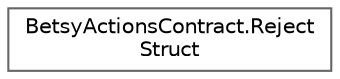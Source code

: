 digraph "Graphical Class Hierarchy"
{
 // LATEX_PDF_SIZE
  bgcolor="transparent";
  edge [fontname=Helvetica,fontsize=10,labelfontname=Helvetica,labelfontsize=10];
  node [fontname=Helvetica,fontsize=10,shape=box,height=0.2,width=0.4];
  rankdir="LR";
  Node0 [id="Node000000",label="BetsyActionsContract.Reject\lStruct",height=0.2,width=0.4,color="grey40", fillcolor="white", style="filled",URL="$struct_betsy_actions_contract_1_1_reject_struct.html",tooltip=" "];
}
